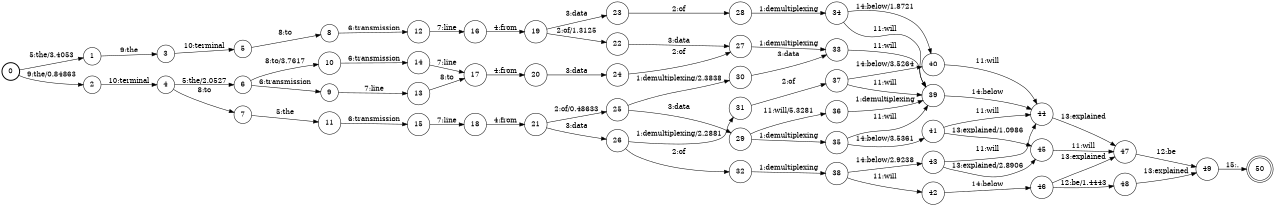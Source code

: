 digraph FST {
rankdir = LR;
size = "8.5,11";
label = "";
center = 1;
orientation = Portrait;
ranksep = "0.4";
nodesep = "0.25";
0 [label = "0", shape = circle, style = bold, fontsize = 14]
	0 -> 1 [label = "5:the/3.4053", fontsize = 14];
	0 -> 2 [label = "9:the/0.84863", fontsize = 14];
1 [label = "1", shape = circle, style = solid, fontsize = 14]
	1 -> 3 [label = "9:the", fontsize = 14];
2 [label = "2", shape = circle, style = solid, fontsize = 14]
	2 -> 4 [label = "10:terminal", fontsize = 14];
3 [label = "3", shape = circle, style = solid, fontsize = 14]
	3 -> 5 [label = "10:terminal", fontsize = 14];
4 [label = "4", shape = circle, style = solid, fontsize = 14]
	4 -> 7 [label = "8:to", fontsize = 14];
	4 -> 6 [label = "5:the/2.0527", fontsize = 14];
5 [label = "5", shape = circle, style = solid, fontsize = 14]
	5 -> 8 [label = "8:to", fontsize = 14];
6 [label = "6", shape = circle, style = solid, fontsize = 14]
	6 -> 9 [label = "6:transmission", fontsize = 14];
	6 -> 10 [label = "8:to/3.7617", fontsize = 14];
7 [label = "7", shape = circle, style = solid, fontsize = 14]
	7 -> 11 [label = "5:the", fontsize = 14];
8 [label = "8", shape = circle, style = solid, fontsize = 14]
	8 -> 12 [label = "6:transmission", fontsize = 14];
9 [label = "9", shape = circle, style = solid, fontsize = 14]
	9 -> 13 [label = "7:line", fontsize = 14];
10 [label = "10", shape = circle, style = solid, fontsize = 14]
	10 -> 14 [label = "6:transmission", fontsize = 14];
11 [label = "11", shape = circle, style = solid, fontsize = 14]
	11 -> 15 [label = "6:transmission", fontsize = 14];
12 [label = "12", shape = circle, style = solid, fontsize = 14]
	12 -> 16 [label = "7:line", fontsize = 14];
13 [label = "13", shape = circle, style = solid, fontsize = 14]
	13 -> 17 [label = "8:to", fontsize = 14];
14 [label = "14", shape = circle, style = solid, fontsize = 14]
	14 -> 17 [label = "7:line", fontsize = 14];
15 [label = "15", shape = circle, style = solid, fontsize = 14]
	15 -> 18 [label = "7:line", fontsize = 14];
16 [label = "16", shape = circle, style = solid, fontsize = 14]
	16 -> 19 [label = "4:from", fontsize = 14];
17 [label = "17", shape = circle, style = solid, fontsize = 14]
	17 -> 20 [label = "4:from", fontsize = 14];
18 [label = "18", shape = circle, style = solid, fontsize = 14]
	18 -> 21 [label = "4:from", fontsize = 14];
19 [label = "19", shape = circle, style = solid, fontsize = 14]
	19 -> 22 [label = "2:of/1.3125", fontsize = 14];
	19 -> 23 [label = "3:data", fontsize = 14];
20 [label = "20", shape = circle, style = solid, fontsize = 14]
	20 -> 24 [label = "3:data", fontsize = 14];
21 [label = "21", shape = circle, style = solid, fontsize = 14]
	21 -> 25 [label = "2:of/0.48633", fontsize = 14];
	21 -> 26 [label = "3:data", fontsize = 14];
22 [label = "22", shape = circle, style = solid, fontsize = 14]
	22 -> 27 [label = "3:data", fontsize = 14];
23 [label = "23", shape = circle, style = solid, fontsize = 14]
	23 -> 28 [label = "2:of", fontsize = 14];
24 [label = "24", shape = circle, style = solid, fontsize = 14]
	24 -> 27 [label = "2:of", fontsize = 14];
25 [label = "25", shape = circle, style = solid, fontsize = 14]
	25 -> 30 [label = "1:demultiplexing/2.3838", fontsize = 14];
	25 -> 29 [label = "3:data", fontsize = 14];
26 [label = "26", shape = circle, style = solid, fontsize = 14]
	26 -> 31 [label = "1:demultiplexing/2.2881", fontsize = 14];
	26 -> 32 [label = "2:of", fontsize = 14];
27 [label = "27", shape = circle, style = solid, fontsize = 14]
	27 -> 33 [label = "1:demultiplexing", fontsize = 14];
28 [label = "28", shape = circle, style = solid, fontsize = 14]
	28 -> 34 [label = "1:demultiplexing", fontsize = 14];
29 [label = "29", shape = circle, style = solid, fontsize = 14]
	29 -> 35 [label = "1:demultiplexing", fontsize = 14];
	29 -> 36 [label = "11:will/5.3281", fontsize = 14];
30 [label = "30", shape = circle, style = solid, fontsize = 14]
	30 -> 33 [label = "3:data", fontsize = 14];
31 [label = "31", shape = circle, style = solid, fontsize = 14]
	31 -> 37 [label = "2:of", fontsize = 14];
32 [label = "32", shape = circle, style = solid, fontsize = 14]
	32 -> 38 [label = "1:demultiplexing", fontsize = 14];
33 [label = "33", shape = circle, style = solid, fontsize = 14]
	33 -> 39 [label = "11:will", fontsize = 14];
34 [label = "34", shape = circle, style = solid, fontsize = 14]
	34 -> 39 [label = "11:will", fontsize = 14];
	34 -> 40 [label = "14:below/1.8721", fontsize = 14];
35 [label = "35", shape = circle, style = solid, fontsize = 14]
	35 -> 39 [label = "11:will", fontsize = 14];
	35 -> 41 [label = "14:below/3.5361", fontsize = 14];
36 [label = "36", shape = circle, style = solid, fontsize = 14]
	36 -> 39 [label = "1:demultiplexing", fontsize = 14];
37 [label = "37", shape = circle, style = solid, fontsize = 14]
	37 -> 39 [label = "11:will", fontsize = 14];
	37 -> 40 [label = "14:below/3.5264", fontsize = 14];
38 [label = "38", shape = circle, style = solid, fontsize = 14]
	38 -> 42 [label = "11:will", fontsize = 14];
	38 -> 43 [label = "14:below/2.9238", fontsize = 14];
39 [label = "39", shape = circle, style = solid, fontsize = 14]
	39 -> 44 [label = "14:below", fontsize = 14];
40 [label = "40", shape = circle, style = solid, fontsize = 14]
	40 -> 44 [label = "11:will", fontsize = 14];
41 [label = "41", shape = circle, style = solid, fontsize = 14]
	41 -> 44 [label = "11:will", fontsize = 14];
	41 -> 45 [label = "13:explained/1.0986", fontsize = 14];
42 [label = "42", shape = circle, style = solid, fontsize = 14]
	42 -> 46 [label = "14:below", fontsize = 14];
43 [label = "43", shape = circle, style = solid, fontsize = 14]
	43 -> 44 [label = "11:will", fontsize = 14];
	43 -> 45 [label = "13:explained/2.8906", fontsize = 14];
44 [label = "44", shape = circle, style = solid, fontsize = 14]
	44 -> 47 [label = "13:explained", fontsize = 14];
45 [label = "45", shape = circle, style = solid, fontsize = 14]
	45 -> 47 [label = "11:will", fontsize = 14];
46 [label = "46", shape = circle, style = solid, fontsize = 14]
	46 -> 48 [label = "12:be/1.4443", fontsize = 14];
	46 -> 47 [label = "13:explained", fontsize = 14];
47 [label = "47", shape = circle, style = solid, fontsize = 14]
	47 -> 49 [label = "12:be", fontsize = 14];
48 [label = "48", shape = circle, style = solid, fontsize = 14]
	48 -> 49 [label = "13:explained", fontsize = 14];
49 [label = "49", shape = circle, style = solid, fontsize = 14]
	49 -> 50 [label = "15:.", fontsize = 14];
50 [label = "50", shape = doublecircle, style = solid, fontsize = 14]
}
